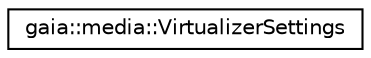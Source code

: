 digraph G
{
  edge [fontname="Helvetica",fontsize="10",labelfontname="Helvetica",labelfontsize="10"];
  node [fontname="Helvetica",fontsize="10",shape=record];
  rankdir=LR;
  Node1 [label="gaia::media::VirtualizerSettings",height=0.2,width=0.4,color="black", fillcolor="white", style="filled",URL="$d9/d56/classgaia_1_1media_1_1_virtualizer_settings.html",tooltip="The Settings class regroups all virtualizer parameters."];
}
